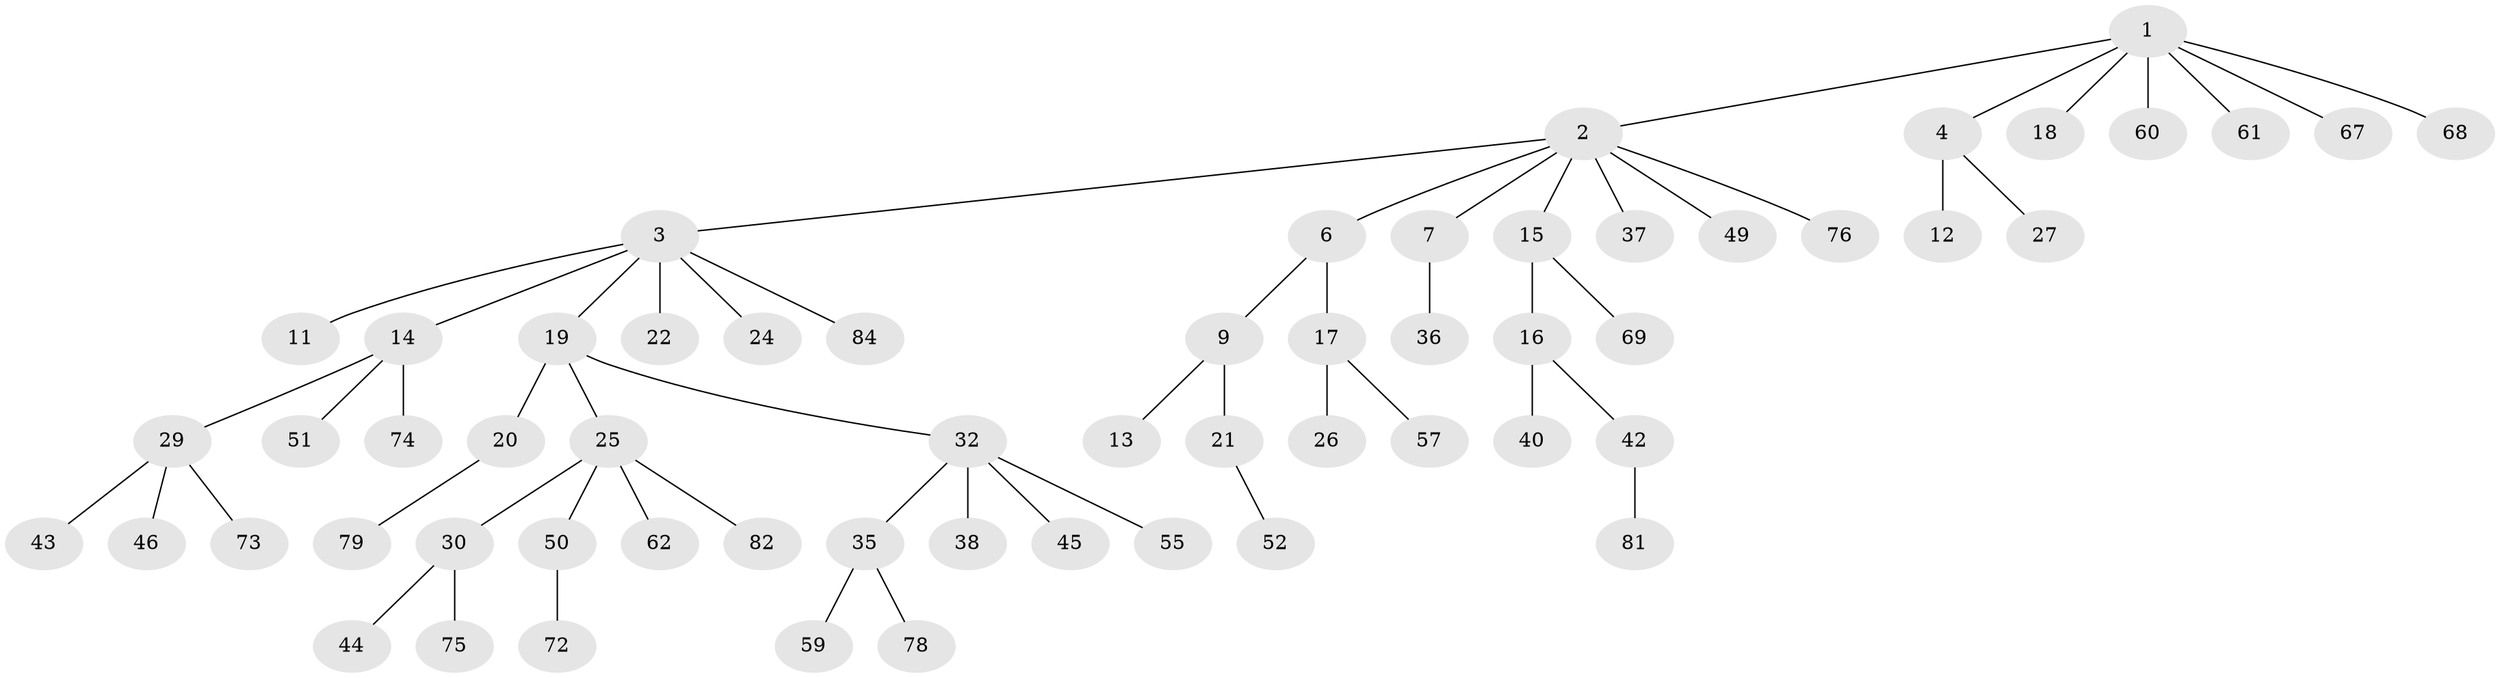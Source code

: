// Generated by graph-tools (version 1.1) at 2025/24/03/03/25 07:24:05]
// undirected, 59 vertices, 58 edges
graph export_dot {
graph [start="1"]
  node [color=gray90,style=filled];
  1 [super="+39"];
  2 [super="+23"];
  3 [super="+5"];
  4 [super="+8"];
  6;
  7 [super="+66"];
  9 [super="+10"];
  11 [super="+33"];
  12 [super="+34"];
  13;
  14 [super="+28"];
  15 [super="+65"];
  16 [super="+31"];
  17 [super="+56"];
  18 [super="+77"];
  19;
  20 [super="+58"];
  21 [super="+80"];
  22 [super="+83"];
  24;
  25 [super="+71"];
  26;
  27;
  29 [super="+54"];
  30;
  32 [super="+41"];
  35 [super="+53"];
  36;
  37;
  38;
  40 [super="+47"];
  42 [super="+63"];
  43 [super="+64"];
  44 [super="+48"];
  45;
  46;
  49;
  50;
  51;
  52;
  55;
  57;
  59;
  60 [super="+70"];
  61;
  62;
  67;
  68;
  69;
  72;
  73;
  74;
  75;
  76;
  78;
  79;
  81;
  82;
  84;
  1 -- 2;
  1 -- 4;
  1 -- 18;
  1 -- 68;
  1 -- 67;
  1 -- 60;
  1 -- 61;
  2 -- 3;
  2 -- 6;
  2 -- 7;
  2 -- 15;
  2 -- 49;
  2 -- 76;
  2 -- 37;
  3 -- 14;
  3 -- 19;
  3 -- 24;
  3 -- 84;
  3 -- 11;
  3 -- 22;
  4 -- 12;
  4 -- 27;
  6 -- 9;
  6 -- 17;
  7 -- 36;
  9 -- 13;
  9 -- 21;
  14 -- 74;
  14 -- 51;
  14 -- 29;
  15 -- 16;
  15 -- 69;
  16 -- 42;
  16 -- 40;
  17 -- 26;
  17 -- 57;
  19 -- 20;
  19 -- 25;
  19 -- 32;
  20 -- 79;
  21 -- 52;
  25 -- 30;
  25 -- 50;
  25 -- 62;
  25 -- 82;
  29 -- 43;
  29 -- 46;
  29 -- 73;
  30 -- 44;
  30 -- 75;
  32 -- 35;
  32 -- 38;
  32 -- 45;
  32 -- 55;
  35 -- 59;
  35 -- 78;
  42 -- 81;
  50 -- 72;
}
